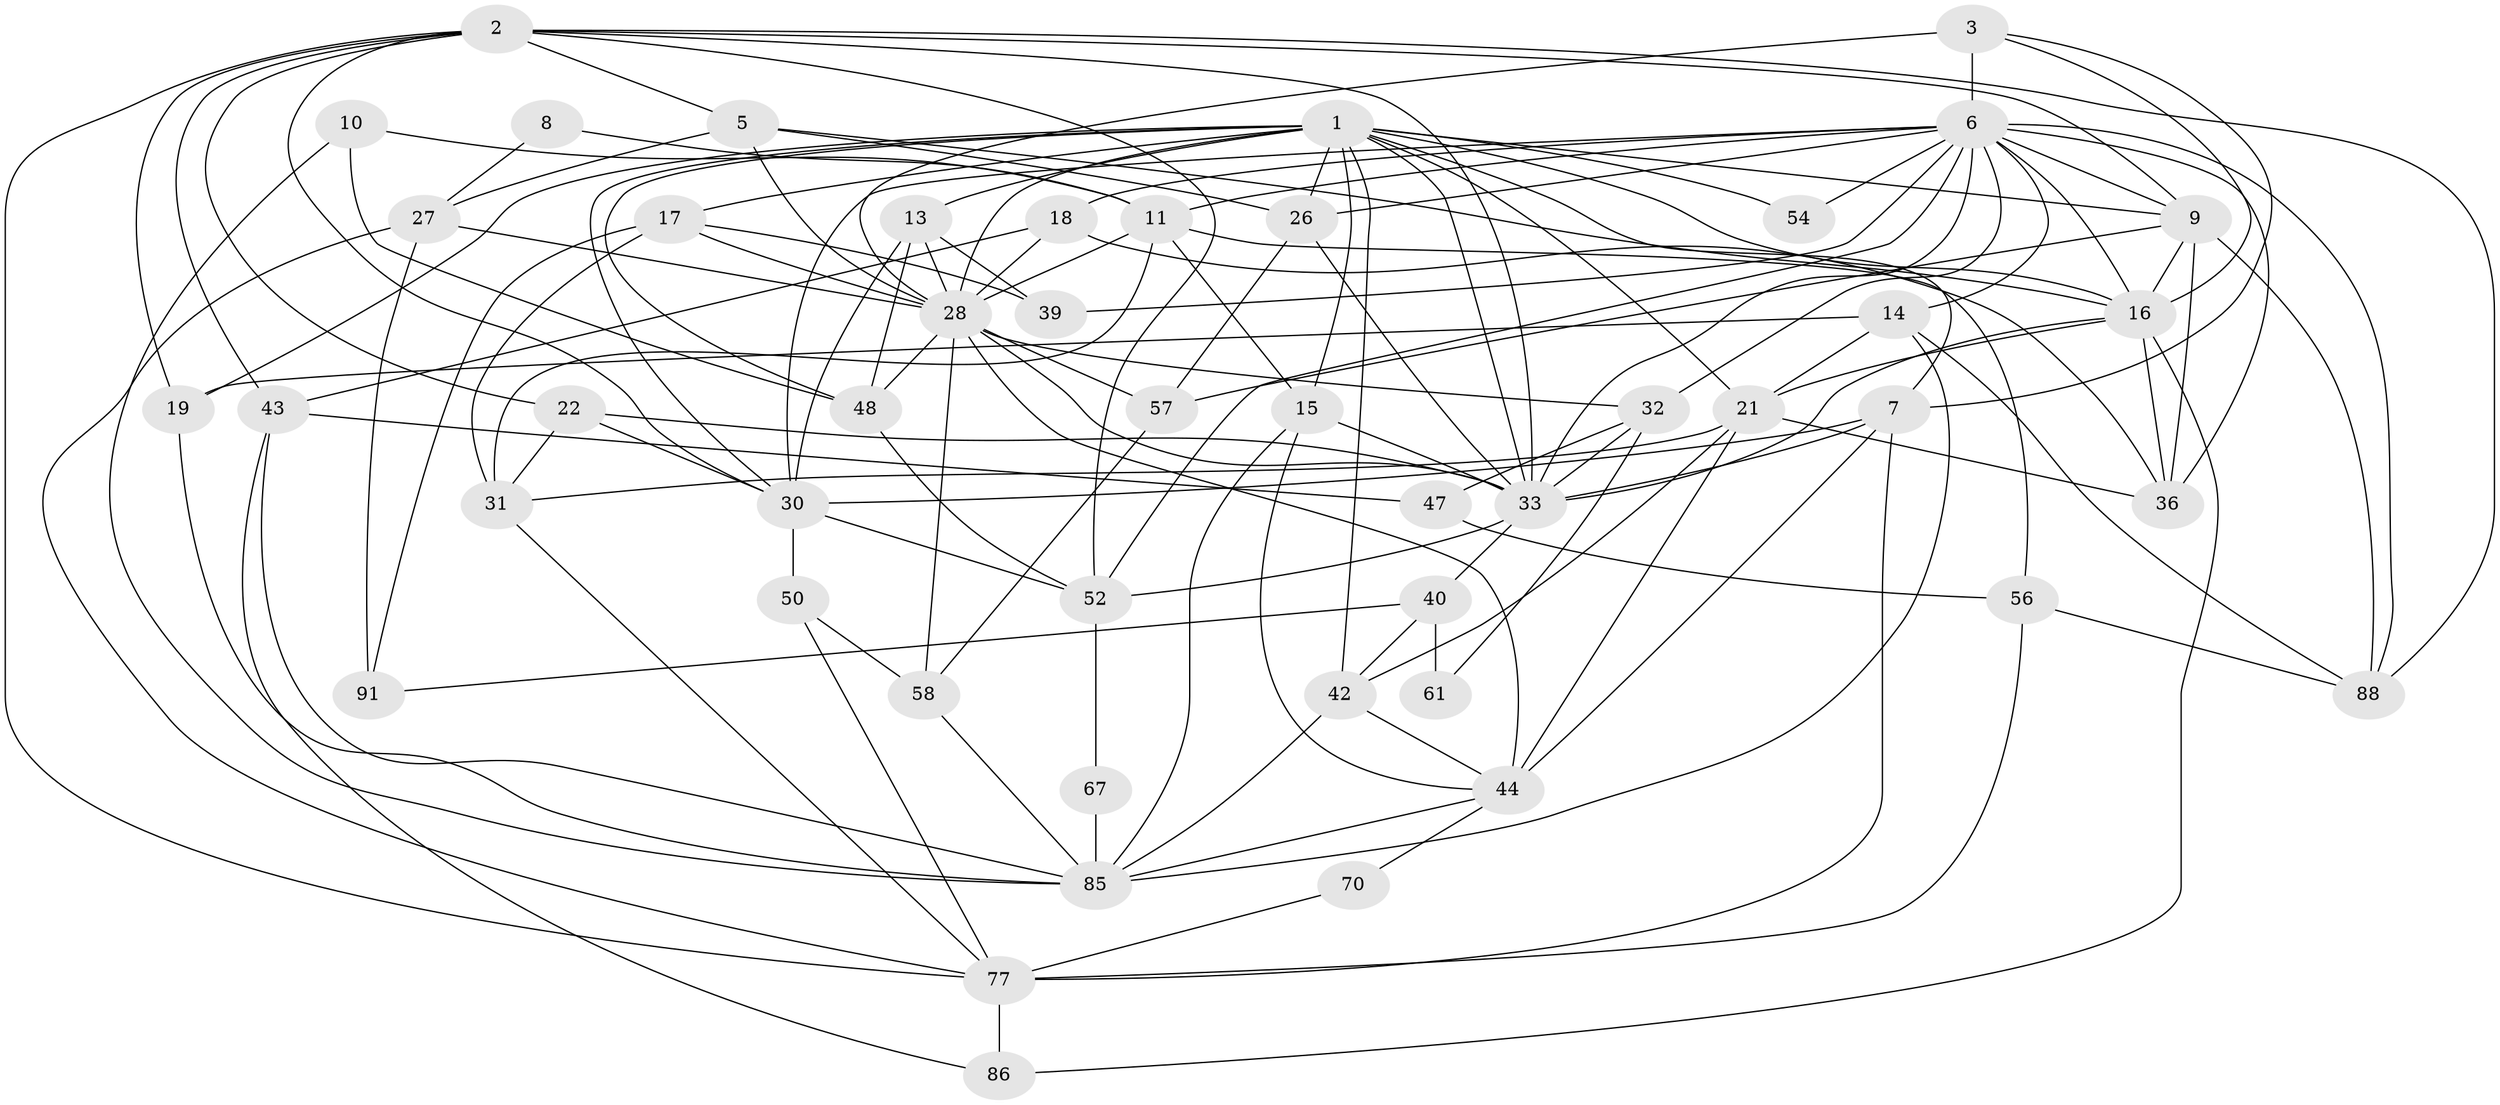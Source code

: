 // original degree distribution, {5: 0.17525773195876287, 4: 0.21649484536082475, 2: 0.13402061855670103, 3: 0.31958762886597936, 6: 0.08247422680412371, 7: 0.05154639175257732, 9: 0.010309278350515464, 8: 0.010309278350515464}
// Generated by graph-tools (version 1.1) at 2025/15/03/09/25 04:15:13]
// undirected, 48 vertices, 135 edges
graph export_dot {
graph [start="1"]
  node [color=gray90,style=filled];
  1 [super="+25+46+93"];
  2 [super="+37+4"];
  3 [super="+29"];
  5 [super="+51"];
  6 [super="+53"];
  7 [super="+12"];
  8;
  9 [super="+45+24"];
  10;
  11 [super="+41+38"];
  13 [super="+80+72"];
  14 [super="+35"];
  15 [super="+71+65"];
  16 [super="+87"];
  17 [super="+60"];
  18;
  19;
  21 [super="+75"];
  22 [super="+23"];
  26;
  27 [super="+92"];
  28 [super="+63+34"];
  30 [super="+62+66"];
  31;
  32 [super="+55"];
  33 [super="+64"];
  36 [super="+76"];
  39;
  40;
  42 [super="+49"];
  43 [super="+83"];
  44 [super="+84"];
  47;
  48;
  50;
  52 [super="+81"];
  54;
  56 [super="+78"];
  57;
  58;
  61;
  67;
  70;
  77 [super="+95"];
  85 [super="+96+89"];
  86;
  88 [super="+94"];
  91;
  1 -- 15;
  1 -- 7;
  1 -- 9;
  1 -- 48;
  1 -- 19;
  1 -- 26;
  1 -- 28 [weight=2];
  1 -- 33;
  1 -- 16;
  1 -- 17;
  1 -- 21;
  1 -- 54;
  1 -- 13;
  1 -- 42;
  1 -- 30;
  2 -- 5;
  2 -- 19;
  2 -- 22;
  2 -- 30;
  2 -- 9;
  2 -- 33;
  2 -- 52;
  2 -- 88;
  2 -- 43;
  2 -- 77;
  3 -- 6 [weight=2];
  3 -- 7;
  3 -- 16;
  3 -- 28;
  5 -- 26;
  5 -- 28 [weight=2];
  5 -- 27;
  5 -- 16;
  6 -- 26;
  6 -- 39;
  6 -- 32;
  6 -- 36;
  6 -- 9;
  6 -- 16;
  6 -- 18;
  6 -- 54;
  6 -- 88;
  6 -- 30;
  6 -- 33;
  6 -- 52;
  6 -- 14;
  6 -- 11;
  7 -- 33;
  7 -- 77;
  7 -- 30;
  7 -- 44;
  8 -- 27;
  8 -- 11;
  9 -- 16;
  9 -- 57;
  9 -- 88;
  9 -- 36;
  10 -- 48;
  10 -- 85;
  10 -- 11;
  11 -- 56;
  11 -- 28;
  11 -- 15;
  11 -- 31;
  13 -- 30;
  13 -- 39;
  13 -- 28;
  13 -- 48;
  14 -- 19;
  14 -- 21;
  14 -- 88;
  14 -- 85;
  15 -- 44;
  15 -- 33;
  15 -- 85;
  16 -- 21;
  16 -- 36;
  16 -- 86;
  16 -- 33;
  17 -- 91;
  17 -- 39;
  17 -- 31;
  17 -- 28;
  18 -- 28;
  18 -- 43;
  18 -- 36;
  19 -- 85;
  21 -- 44 [weight=2];
  21 -- 31;
  21 -- 42;
  21 -- 36;
  22 -- 31;
  22 -- 30;
  22 -- 33;
  26 -- 57;
  26 -- 33;
  27 -- 91;
  27 -- 28;
  27 -- 77;
  28 -- 33;
  28 -- 48;
  28 -- 57;
  28 -- 58;
  28 -- 44 [weight=2];
  28 -- 32;
  30 -- 50;
  30 -- 52 [weight=3];
  31 -- 77;
  32 -- 47;
  32 -- 61;
  32 -- 33;
  33 -- 40;
  33 -- 52;
  40 -- 91;
  40 -- 61;
  40 -- 42;
  42 -- 85;
  42 -- 44;
  43 -- 86;
  43 -- 47;
  43 -- 85;
  44 -- 70;
  44 -- 85;
  47 -- 56;
  48 -- 52;
  50 -- 58;
  50 -- 77;
  52 -- 67;
  56 -- 77 [weight=2];
  56 -- 88;
  57 -- 58;
  58 -- 85;
  67 -- 85;
  70 -- 77;
  77 -- 86;
}
